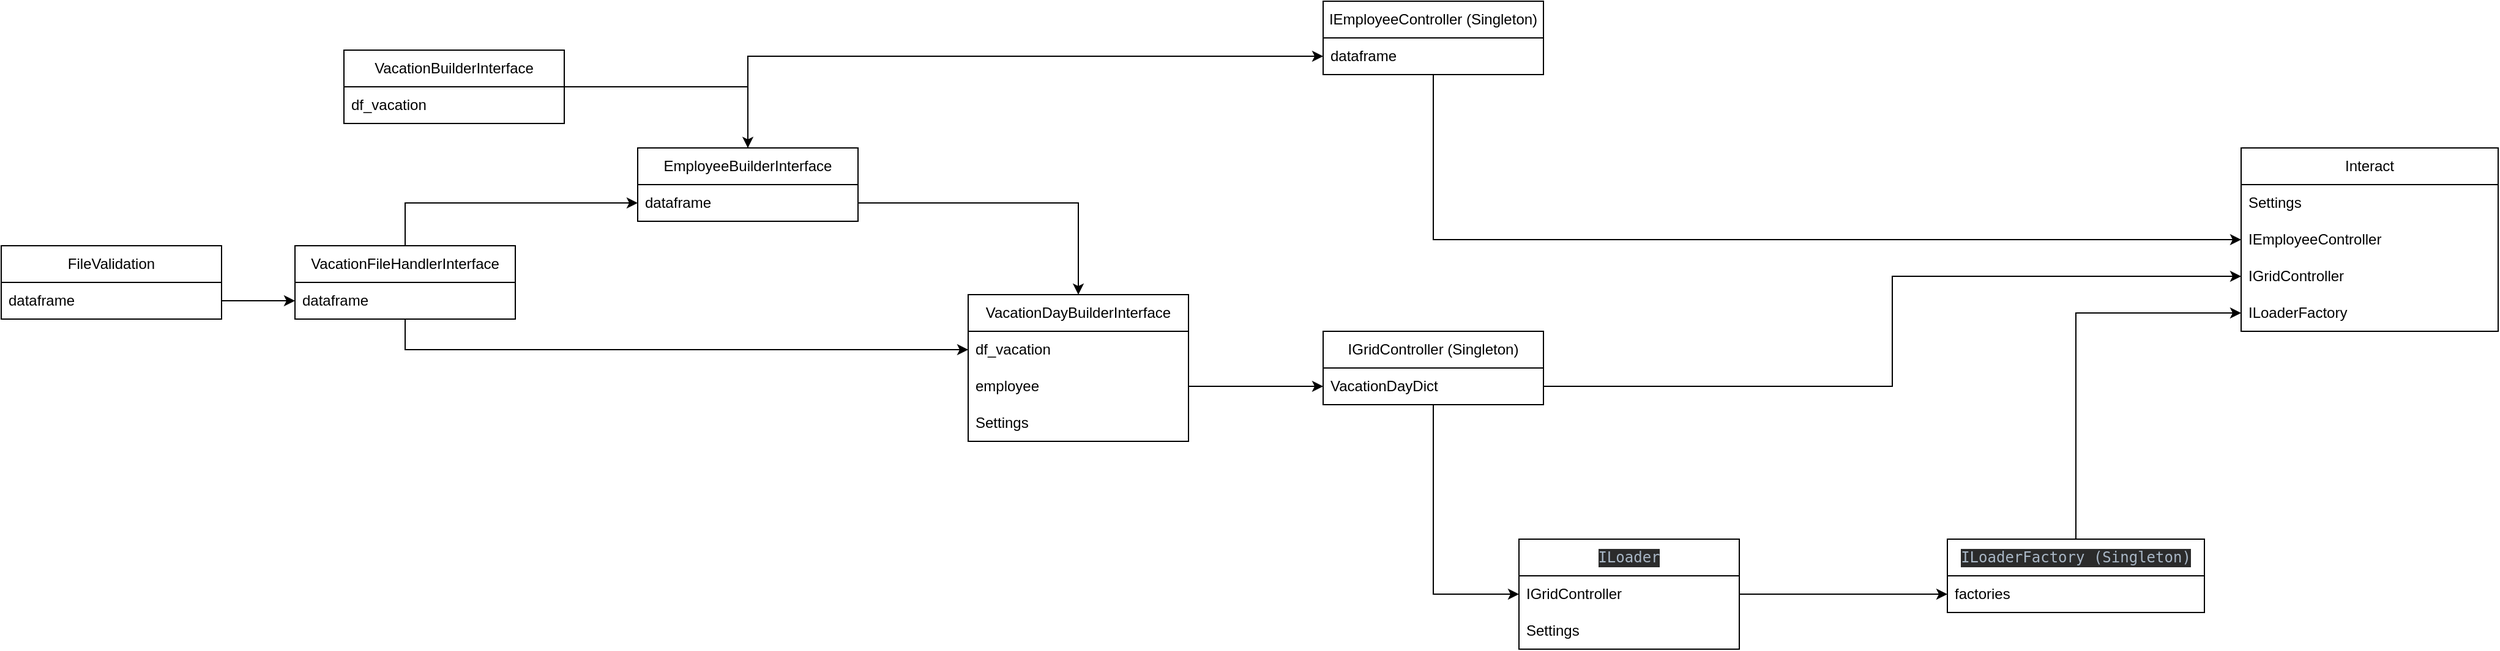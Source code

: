 <mxfile version="24.3.1" type="github">
  <diagram name="Страница — 1" id="pi8P1MIW0seDxqevZfrj">
    <mxGraphModel dx="1342" dy="687" grid="1" gridSize="10" guides="1" tooltips="1" connect="1" arrows="1" fold="1" page="1" pageScale="1" pageWidth="4681" pageHeight="3300" math="0" shadow="0">
      <root>
        <mxCell id="0" />
        <mxCell id="1" parent="0" />
        <mxCell id="olagAXbS5P1v5Jv9xC0R-1" value="Interact" style="swimlane;fontStyle=0;childLayout=stackLayout;horizontal=1;startSize=30;horizontalStack=0;resizeParent=1;resizeParentMax=0;resizeLast=0;collapsible=1;marginBottom=0;whiteSpace=wrap;html=1;" vertex="1" parent="1">
          <mxGeometry x="1870" y="200" width="210" height="150" as="geometry" />
        </mxCell>
        <mxCell id="olagAXbS5P1v5Jv9xC0R-2" value="Settings" style="text;strokeColor=none;fillColor=none;align=left;verticalAlign=middle;spacingLeft=4;spacingRight=4;overflow=hidden;points=[[0,0.5],[1,0.5]];portConstraint=eastwest;rotatable=0;whiteSpace=wrap;html=1;" vertex="1" parent="olagAXbS5P1v5Jv9xC0R-1">
          <mxGeometry y="30" width="210" height="30" as="geometry" />
        </mxCell>
        <mxCell id="olagAXbS5P1v5Jv9xC0R-4" value="IEmployeeController" style="text;strokeColor=none;fillColor=none;align=left;verticalAlign=middle;spacingLeft=4;spacingRight=4;overflow=hidden;points=[[0,0.5],[1,0.5]];portConstraint=eastwest;rotatable=0;whiteSpace=wrap;html=1;" vertex="1" parent="olagAXbS5P1v5Jv9xC0R-1">
          <mxGeometry y="60" width="210" height="30" as="geometry" />
        </mxCell>
        <mxCell id="olagAXbS5P1v5Jv9xC0R-10" value="IGridController" style="text;strokeColor=none;fillColor=none;align=left;verticalAlign=middle;spacingLeft=4;spacingRight=4;overflow=hidden;points=[[0,0.5],[1,0.5]];portConstraint=eastwest;rotatable=0;whiteSpace=wrap;html=1;" vertex="1" parent="olagAXbS5P1v5Jv9xC0R-1">
          <mxGeometry y="90" width="210" height="30" as="geometry" />
        </mxCell>
        <mxCell id="olagAXbS5P1v5Jv9xC0R-49" value="ILoaderFactory" style="text;strokeColor=none;fillColor=none;align=left;verticalAlign=middle;spacingLeft=4;spacingRight=4;overflow=hidden;points=[[0,0.5],[1,0.5]];portConstraint=eastwest;rotatable=0;whiteSpace=wrap;html=1;" vertex="1" parent="olagAXbS5P1v5Jv9xC0R-1">
          <mxGeometry y="120" width="210" height="30" as="geometry" />
        </mxCell>
        <mxCell id="olagAXbS5P1v5Jv9xC0R-33" style="edgeStyle=orthogonalEdgeStyle;rounded=0;orthogonalLoop=1;jettySize=auto;html=1;entryX=0;entryY=0.5;entryDx=0;entryDy=0;" edge="1" parent="1" source="olagAXbS5P1v5Jv9xC0R-5" target="olagAXbS5P1v5Jv9xC0R-12">
          <mxGeometry relative="1" as="geometry" />
        </mxCell>
        <mxCell id="olagAXbS5P1v5Jv9xC0R-35" style="edgeStyle=orthogonalEdgeStyle;rounded=0;orthogonalLoop=1;jettySize=auto;html=1;entryX=0;entryY=0.5;entryDx=0;entryDy=0;" edge="1" parent="1" source="olagAXbS5P1v5Jv9xC0R-5" target="olagAXbS5P1v5Jv9xC0R-17">
          <mxGeometry relative="1" as="geometry" />
        </mxCell>
        <mxCell id="olagAXbS5P1v5Jv9xC0R-5" value="&lt;span style=&quot;text-align: left;&quot;&gt;VacationFileHandlerInterface&lt;/span&gt;" style="swimlane;fontStyle=0;childLayout=stackLayout;horizontal=1;startSize=30;horizontalStack=0;resizeParent=1;resizeParentMax=0;resizeLast=0;collapsible=1;marginBottom=0;whiteSpace=wrap;html=1;" vertex="1" parent="1">
          <mxGeometry x="280" y="280" width="180" height="60" as="geometry" />
        </mxCell>
        <mxCell id="olagAXbS5P1v5Jv9xC0R-6" value="dataframe" style="text;strokeColor=none;fillColor=none;align=left;verticalAlign=middle;spacingLeft=4;spacingRight=4;overflow=hidden;points=[[0,0.5],[1,0.5]];portConstraint=eastwest;rotatable=0;whiteSpace=wrap;html=1;" vertex="1" parent="olagAXbS5P1v5Jv9xC0R-5">
          <mxGeometry y="30" width="180" height="30" as="geometry" />
        </mxCell>
        <mxCell id="olagAXbS5P1v5Jv9xC0R-40" style="edgeStyle=orthogonalEdgeStyle;rounded=0;orthogonalLoop=1;jettySize=auto;html=1;entryX=0;entryY=0.5;entryDx=0;entryDy=0;" edge="1" parent="1" source="olagAXbS5P1v5Jv9xC0R-11" target="olagAXbS5P1v5Jv9xC0R-39">
          <mxGeometry relative="1" as="geometry" />
        </mxCell>
        <mxCell id="olagAXbS5P1v5Jv9xC0R-11" value="&lt;span style=&quot;text-align: left;&quot;&gt;EmployeeBuilderInterface&lt;/span&gt;" style="swimlane;fontStyle=0;childLayout=stackLayout;horizontal=1;startSize=30;horizontalStack=0;resizeParent=1;resizeParentMax=0;resizeLast=0;collapsible=1;marginBottom=0;whiteSpace=wrap;html=1;" vertex="1" parent="1">
          <mxGeometry x="560" y="200" width="180" height="60" as="geometry" />
        </mxCell>
        <mxCell id="olagAXbS5P1v5Jv9xC0R-12" value="dataframe" style="text;strokeColor=none;fillColor=none;align=left;verticalAlign=middle;spacingLeft=4;spacingRight=4;overflow=hidden;points=[[0,0.5],[1,0.5]];portConstraint=eastwest;rotatable=0;whiteSpace=wrap;html=1;" vertex="1" parent="olagAXbS5P1v5Jv9xC0R-11">
          <mxGeometry y="30" width="180" height="30" as="geometry" />
        </mxCell>
        <mxCell id="olagAXbS5P1v5Jv9xC0R-34" style="edgeStyle=orthogonalEdgeStyle;rounded=0;orthogonalLoop=1;jettySize=auto;html=1;entryX=0.5;entryY=0;entryDx=0;entryDy=0;" edge="1" parent="1" source="olagAXbS5P1v5Jv9xC0R-13" target="olagAXbS5P1v5Jv9xC0R-11">
          <mxGeometry relative="1" as="geometry" />
        </mxCell>
        <mxCell id="olagAXbS5P1v5Jv9xC0R-13" value="&lt;span style=&quot;text-align: left;&quot;&gt;VacationBuilderInterface&lt;/span&gt;" style="swimlane;fontStyle=0;childLayout=stackLayout;horizontal=1;startSize=30;horizontalStack=0;resizeParent=1;resizeParentMax=0;resizeLast=0;collapsible=1;marginBottom=0;whiteSpace=wrap;html=1;" vertex="1" parent="1">
          <mxGeometry x="320" y="120" width="180" height="60" as="geometry" />
        </mxCell>
        <mxCell id="olagAXbS5P1v5Jv9xC0R-14" value="df_vacation" style="text;strokeColor=none;fillColor=none;align=left;verticalAlign=middle;spacingLeft=4;spacingRight=4;overflow=hidden;points=[[0,0.5],[1,0.5]];portConstraint=eastwest;rotatable=0;whiteSpace=wrap;html=1;" vertex="1" parent="olagAXbS5P1v5Jv9xC0R-13">
          <mxGeometry y="30" width="180" height="30" as="geometry" />
        </mxCell>
        <mxCell id="olagAXbS5P1v5Jv9xC0R-16" value="&lt;span style=&quot;text-align: left;&quot;&gt;VacationDayBuilderInterface&lt;/span&gt;" style="swimlane;fontStyle=0;childLayout=stackLayout;horizontal=1;startSize=30;horizontalStack=0;resizeParent=1;resizeParentMax=0;resizeLast=0;collapsible=1;marginBottom=0;whiteSpace=wrap;html=1;" vertex="1" parent="1">
          <mxGeometry x="830" y="320" width="180" height="120" as="geometry" />
        </mxCell>
        <mxCell id="olagAXbS5P1v5Jv9xC0R-17" value="df_vacation" style="text;strokeColor=none;fillColor=none;align=left;verticalAlign=middle;spacingLeft=4;spacingRight=4;overflow=hidden;points=[[0,0.5],[1,0.5]];portConstraint=eastwest;rotatable=0;whiteSpace=wrap;html=1;" vertex="1" parent="olagAXbS5P1v5Jv9xC0R-16">
          <mxGeometry y="30" width="180" height="30" as="geometry" />
        </mxCell>
        <mxCell id="olagAXbS5P1v5Jv9xC0R-45" value="employee" style="text;strokeColor=none;fillColor=none;align=left;verticalAlign=middle;spacingLeft=4;spacingRight=4;overflow=hidden;points=[[0,0.5],[1,0.5]];portConstraint=eastwest;rotatable=0;whiteSpace=wrap;html=1;" vertex="1" parent="olagAXbS5P1v5Jv9xC0R-16">
          <mxGeometry y="60" width="180" height="30" as="geometry" />
        </mxCell>
        <mxCell id="olagAXbS5P1v5Jv9xC0R-25" value="Settings" style="text;strokeColor=none;fillColor=none;align=left;verticalAlign=middle;spacingLeft=4;spacingRight=4;overflow=hidden;points=[[0,0.5],[1,0.5]];portConstraint=eastwest;rotatable=0;whiteSpace=wrap;html=1;" vertex="1" parent="olagAXbS5P1v5Jv9xC0R-16">
          <mxGeometry y="90" width="180" height="30" as="geometry" />
        </mxCell>
        <mxCell id="olagAXbS5P1v5Jv9xC0R-26" value="&lt;div style=&quot;text-align: left;&quot;&gt;&lt;span style=&quot;background-color: initial;&quot;&gt;FileValidation&lt;/span&gt;&lt;/div&gt;" style="swimlane;fontStyle=0;childLayout=stackLayout;horizontal=1;startSize=30;horizontalStack=0;resizeParent=1;resizeParentMax=0;resizeLast=0;collapsible=1;marginBottom=0;whiteSpace=wrap;html=1;" vertex="1" parent="1">
          <mxGeometry x="40" y="280" width="180" height="60" as="geometry" />
        </mxCell>
        <mxCell id="olagAXbS5P1v5Jv9xC0R-27" value="dataframe" style="text;strokeColor=none;fillColor=none;align=left;verticalAlign=middle;spacingLeft=4;spacingRight=4;overflow=hidden;points=[[0,0.5],[1,0.5]];portConstraint=eastwest;rotatable=0;whiteSpace=wrap;html=1;" vertex="1" parent="olagAXbS5P1v5Jv9xC0R-26">
          <mxGeometry y="30" width="180" height="30" as="geometry" />
        </mxCell>
        <mxCell id="olagAXbS5P1v5Jv9xC0R-32" style="edgeStyle=orthogonalEdgeStyle;rounded=0;orthogonalLoop=1;jettySize=auto;html=1;entryX=0;entryY=0.5;entryDx=0;entryDy=0;" edge="1" parent="1" source="olagAXbS5P1v5Jv9xC0R-27" target="olagAXbS5P1v5Jv9xC0R-6">
          <mxGeometry relative="1" as="geometry" />
        </mxCell>
        <mxCell id="olagAXbS5P1v5Jv9xC0R-37" style="edgeStyle=orthogonalEdgeStyle;rounded=0;orthogonalLoop=1;jettySize=auto;html=1;entryX=0.5;entryY=0;entryDx=0;entryDy=0;" edge="1" parent="1" source="olagAXbS5P1v5Jv9xC0R-12" target="olagAXbS5P1v5Jv9xC0R-16">
          <mxGeometry relative="1" as="geometry" />
        </mxCell>
        <mxCell id="olagAXbS5P1v5Jv9xC0R-48" style="edgeStyle=orthogonalEdgeStyle;rounded=0;orthogonalLoop=1;jettySize=auto;html=1;entryX=0;entryY=0.5;entryDx=0;entryDy=0;" edge="1" parent="1" source="olagAXbS5P1v5Jv9xC0R-38" target="olagAXbS5P1v5Jv9xC0R-4">
          <mxGeometry relative="1" as="geometry" />
        </mxCell>
        <mxCell id="olagAXbS5P1v5Jv9xC0R-38" value="&lt;span style=&quot;text-align: left;&quot;&gt;IEmployeeController (Singleton)&lt;/span&gt;" style="swimlane;fontStyle=0;childLayout=stackLayout;horizontal=1;startSize=30;horizontalStack=0;resizeParent=1;resizeParentMax=0;resizeLast=0;collapsible=1;marginBottom=0;whiteSpace=wrap;html=1;" vertex="1" parent="1">
          <mxGeometry x="1120" y="80" width="180" height="60" as="geometry" />
        </mxCell>
        <mxCell id="olagAXbS5P1v5Jv9xC0R-39" value="dataframe" style="text;strokeColor=none;fillColor=none;align=left;verticalAlign=middle;spacingLeft=4;spacingRight=4;overflow=hidden;points=[[0,0.5],[1,0.5]];portConstraint=eastwest;rotatable=0;whiteSpace=wrap;html=1;" vertex="1" parent="olagAXbS5P1v5Jv9xC0R-38">
          <mxGeometry y="30" width="180" height="30" as="geometry" />
        </mxCell>
        <mxCell id="olagAXbS5P1v5Jv9xC0R-59" style="edgeStyle=orthogonalEdgeStyle;rounded=0;orthogonalLoop=1;jettySize=auto;html=1;entryX=0;entryY=0.5;entryDx=0;entryDy=0;" edge="1" parent="1" source="olagAXbS5P1v5Jv9xC0R-41" target="olagAXbS5P1v5Jv9xC0R-57">
          <mxGeometry relative="1" as="geometry" />
        </mxCell>
        <mxCell id="olagAXbS5P1v5Jv9xC0R-41" value="&lt;span style=&quot;text-align: left;&quot;&gt;IGridController (Singleton)&lt;/span&gt;" style="swimlane;fontStyle=0;childLayout=stackLayout;horizontal=1;startSize=30;horizontalStack=0;resizeParent=1;resizeParentMax=0;resizeLast=0;collapsible=1;marginBottom=0;whiteSpace=wrap;html=1;" vertex="1" parent="1">
          <mxGeometry x="1120" y="350" width="180" height="60" as="geometry" />
        </mxCell>
        <mxCell id="olagAXbS5P1v5Jv9xC0R-42" value="VacationDayDict" style="text;strokeColor=none;fillColor=none;align=left;verticalAlign=middle;spacingLeft=4;spacingRight=4;overflow=hidden;points=[[0,0.5],[1,0.5]];portConstraint=eastwest;rotatable=0;whiteSpace=wrap;html=1;" vertex="1" parent="olagAXbS5P1v5Jv9xC0R-41">
          <mxGeometry y="30" width="180" height="30" as="geometry" />
        </mxCell>
        <mxCell id="olagAXbS5P1v5Jv9xC0R-46" style="edgeStyle=orthogonalEdgeStyle;rounded=0;orthogonalLoop=1;jettySize=auto;html=1;entryX=0;entryY=0.5;entryDx=0;entryDy=0;" edge="1" parent="1" source="olagAXbS5P1v5Jv9xC0R-45" target="olagAXbS5P1v5Jv9xC0R-42">
          <mxGeometry relative="1" as="geometry">
            <mxPoint x="1120" y="395" as="targetPoint" />
          </mxGeometry>
        </mxCell>
        <mxCell id="olagAXbS5P1v5Jv9xC0R-47" style="edgeStyle=orthogonalEdgeStyle;rounded=0;orthogonalLoop=1;jettySize=auto;html=1;entryX=0;entryY=0.5;entryDx=0;entryDy=0;" edge="1" parent="1" source="olagAXbS5P1v5Jv9xC0R-42" target="olagAXbS5P1v5Jv9xC0R-10">
          <mxGeometry relative="1" as="geometry" />
        </mxCell>
        <mxCell id="olagAXbS5P1v5Jv9xC0R-60" style="edgeStyle=orthogonalEdgeStyle;rounded=0;orthogonalLoop=1;jettySize=auto;html=1;entryX=0;entryY=0.5;entryDx=0;entryDy=0;" edge="1" parent="1" source="olagAXbS5P1v5Jv9xC0R-56" target="olagAXbS5P1v5Jv9xC0R-65">
          <mxGeometry relative="1" as="geometry">
            <mxPoint x="1590" y="565" as="targetPoint" />
          </mxGeometry>
        </mxCell>
        <mxCell id="olagAXbS5P1v5Jv9xC0R-56" value="&lt;pre style=&quot;background-color:#2b2b2b;color:#a9b7c6;font-family:&#39;JetBrains Mono&#39;,monospace;font-size:9,8pt;&quot;&gt;ILoader&lt;/pre&gt;" style="swimlane;fontStyle=0;childLayout=stackLayout;horizontal=1;startSize=30;horizontalStack=0;resizeParent=1;resizeParentMax=0;resizeLast=0;collapsible=1;marginBottom=0;whiteSpace=wrap;html=1;" vertex="1" parent="1">
          <mxGeometry x="1280" y="520" width="180" height="90" as="geometry" />
        </mxCell>
        <mxCell id="olagAXbS5P1v5Jv9xC0R-57" value="IGridController" style="text;strokeColor=none;fillColor=none;align=left;verticalAlign=middle;spacingLeft=4;spacingRight=4;overflow=hidden;points=[[0,0.5],[1,0.5]];portConstraint=eastwest;rotatable=0;whiteSpace=wrap;html=1;" vertex="1" parent="olagAXbS5P1v5Jv9xC0R-56">
          <mxGeometry y="30" width="180" height="30" as="geometry" />
        </mxCell>
        <mxCell id="olagAXbS5P1v5Jv9xC0R-58" value="Settings" style="text;strokeColor=none;fillColor=none;align=left;verticalAlign=middle;spacingLeft=4;spacingRight=4;overflow=hidden;points=[[0,0.5],[1,0.5]];portConstraint=eastwest;rotatable=0;whiteSpace=wrap;html=1;" vertex="1" parent="olagAXbS5P1v5Jv9xC0R-56">
          <mxGeometry y="60" width="180" height="30" as="geometry" />
        </mxCell>
        <mxCell id="olagAXbS5P1v5Jv9xC0R-68" style="edgeStyle=orthogonalEdgeStyle;rounded=0;orthogonalLoop=1;jettySize=auto;html=1;entryX=0;entryY=0.5;entryDx=0;entryDy=0;" edge="1" parent="1" source="olagAXbS5P1v5Jv9xC0R-64" target="olagAXbS5P1v5Jv9xC0R-49">
          <mxGeometry relative="1" as="geometry" />
        </mxCell>
        <mxCell id="olagAXbS5P1v5Jv9xC0R-64" value="&lt;pre style=&quot;background-color:#2b2b2b;color:#a9b7c6;font-family:&#39;JetBrains Mono&#39;,monospace;font-size:9,8pt;&quot;&gt;ILoaderFactory (Singleton)&lt;/pre&gt;" style="swimlane;fontStyle=0;childLayout=stackLayout;horizontal=1;startSize=30;horizontalStack=0;resizeParent=1;resizeParentMax=0;resizeLast=0;collapsible=1;marginBottom=0;whiteSpace=wrap;html=1;" vertex="1" parent="1">
          <mxGeometry x="1630" y="520" width="210" height="60" as="geometry" />
        </mxCell>
        <mxCell id="olagAXbS5P1v5Jv9xC0R-65" value="factories" style="text;strokeColor=none;fillColor=none;align=left;verticalAlign=middle;spacingLeft=4;spacingRight=4;overflow=hidden;points=[[0,0.5],[1,0.5]];portConstraint=eastwest;rotatable=0;whiteSpace=wrap;html=1;" vertex="1" parent="olagAXbS5P1v5Jv9xC0R-64">
          <mxGeometry y="30" width="210" height="30" as="geometry" />
        </mxCell>
      </root>
    </mxGraphModel>
  </diagram>
</mxfile>
